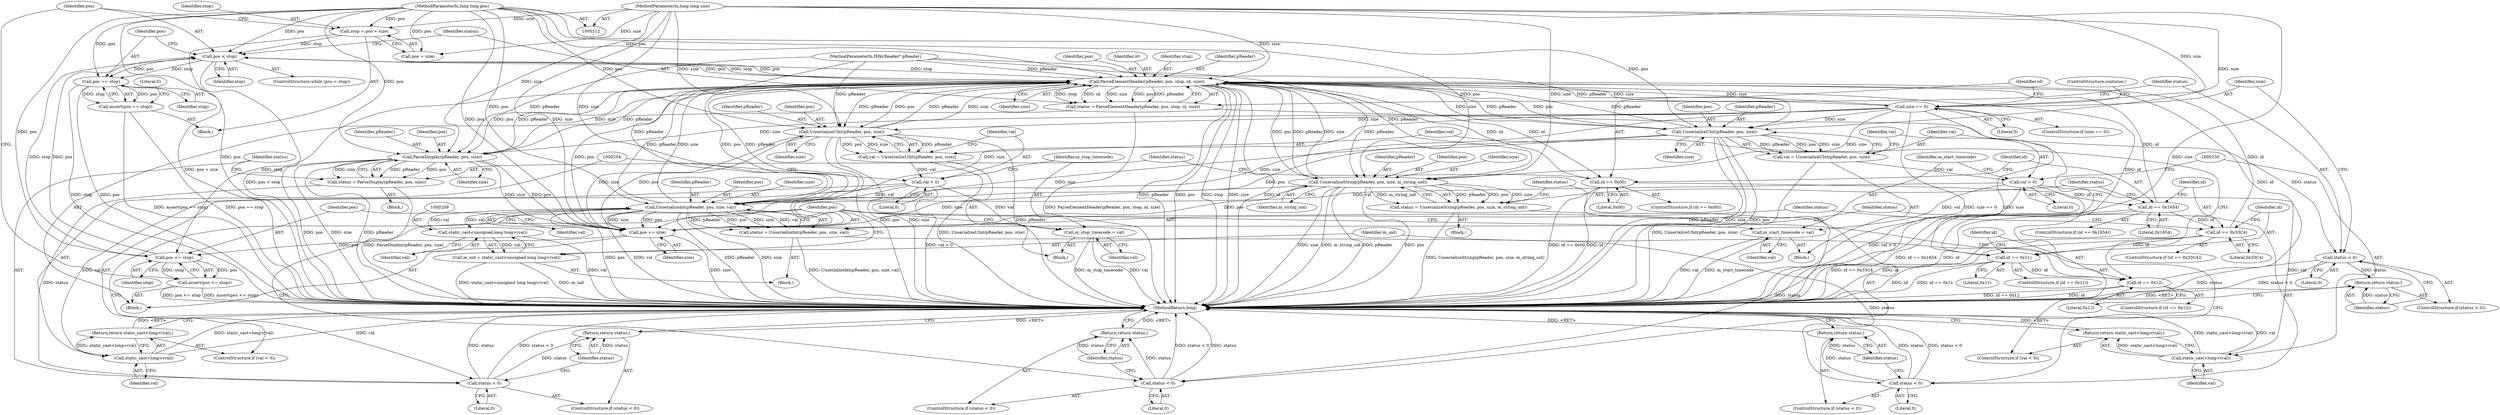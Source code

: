digraph "1_Android_cc274e2abe8b2a6698a5c47d8aa4bb45f1f9538d_38@integer" {
"1000118" [label="(Call,stop = pos + size)"];
"1000114" [label="(MethodParameterIn,long long pos)"];
"1000115" [label="(MethodParameterIn,long long size)"];
"1000124" [label="(Call,pos < stop)"];
"1000133" [label="(Call,ParseElementHeader(pReader, pos, stop, id, size))"];
"1000131" [label="(Call,status = ParseElementHeader(pReader, pos, stop, id, size))"];
"1000140" [label="(Call,status < 0)"];
"1000143" [label="(Return,return status;)"];
"1000146" [label="(Call,size == 0)"];
"1000157" [label="(Call,ParseDisplay(pReader, pos, size))"];
"1000155" [label="(Call,status = ParseDisplay(pReader, pos, size))"];
"1000162" [label="(Call,status < 0)"];
"1000165" [label="(Return,return status;)"];
"1000259" [label="(Call,pos += size)"];
"1000263" [label="(Call,pos <= stop)"];
"1000262" [label="(Call,assert(pos <= stop))"];
"1000175" [label="(Call,UnserializeString(pReader, pos, size, m_string_uid))"];
"1000173" [label="(Call,status = UnserializeString(pReader, pos, size, m_string_uid))"];
"1000181" [label="(Call,status < 0)"];
"1000184" [label="(Return,return status;)"];
"1000195" [label="(Call,UnserializeInt(pReader, pos, size, val))"];
"1000193" [label="(Call,status = UnserializeInt(pReader, pos, size, val))"];
"1000201" [label="(Call,status < 0)"];
"1000204" [label="(Return,return status;)"];
"1000208" [label="(Call,static_cast<unsigned long long>(val))"];
"1000206" [label="(Call,m_uid = static_cast<unsigned long long>(val))"];
"1000220" [label="(Call,UnserializeUInt(pReader, pos, size))"];
"1000218" [label="(Call,val = UnserializeUInt(pReader, pos, size))"];
"1000225" [label="(Call,val < 0)"];
"1000229" [label="(Call,static_cast<long>(val))"];
"1000228" [label="(Return,return static_cast<long>(val);)"];
"1000232" [label="(Call,m_start_timecode = val)"];
"1000244" [label="(Call,UnserializeUInt(pReader, pos, size))"];
"1000242" [label="(Call,val = UnserializeUInt(pReader, pos, size))"];
"1000249" [label="(Call,val < 0)"];
"1000253" [label="(Call,static_cast<long>(val))"];
"1000252" [label="(Return,return static_cast<long>(val);)"];
"1000256" [label="(Call,m_stop_timecode = val)"];
"1000151" [label="(Call,id == 0x00)"];
"1000169" [label="(Call,id == 0x1654)"];
"1000188" [label="(Call,id == 0x33C4)"];
"1000213" [label="(Call,id == 0x11)"];
"1000237" [label="(Call,id == 0x12)"];
"1000267" [label="(Call,pos == stop)"];
"1000266" [label="(Call,assert(pos == stop))"];
"1000177" [label="(Identifier,pos)"];
"1000215" [label="(Literal,0x11)"];
"1000222" [label="(Identifier,pos)"];
"1000153" [label="(Literal,0x00)"];
"1000114" [label="(MethodParameterIn,long long pos)"];
"1000236" [label="(ControlStructure,if (id == 0x12))"];
"1000225" [label="(Call,val < 0)"];
"1000247" [label="(Identifier,size)"];
"1000116" [label="(Block,)"];
"1000216" [label="(Block,)"];
"1000171" [label="(Literal,0x1654)"];
"1000154" [label="(Block,)"];
"1000234" [label="(Identifier,val)"];
"1000131" [label="(Call,status = ParseElementHeader(pReader, pos, stop, id, size))"];
"1000240" [label="(Block,)"];
"1000172" [label="(Block,)"];
"1000265" [label="(Identifier,stop)"];
"1000268" [label="(Identifier,pos)"];
"1000203" [label="(Literal,0)"];
"1000250" [label="(Identifier,val)"];
"1000232" [label="(Call,m_start_timecode = val)"];
"1000193" [label="(Call,status = UnserializeInt(pReader, pos, size, val))"];
"1000145" [label="(ControlStructure,if (size == 0))"];
"1000255" [label="(Identifier,val)"];
"1000219" [label="(Identifier,val)"];
"1000180" [label="(ControlStructure,if (status < 0))"];
"1000266" [label="(Call,assert(pos == stop))"];
"1000228" [label="(Return,return static_cast<long>(val);)"];
"1000258" [label="(Identifier,val)"];
"1000269" [label="(Identifier,stop)"];
"1000147" [label="(Identifier,size)"];
"1000142" [label="(Literal,0)"];
"1000184" [label="(Return,return status;)"];
"1000118" [label="(Call,stop = pos + size)"];
"1000199" [label="(Identifier,val)"];
"1000113" [label="(MethodParameterIn,IMkvReader* pReader)"];
"1000135" [label="(Identifier,pos)"];
"1000272" [label="(MethodReturn,long)"];
"1000233" [label="(Identifier,m_start_timecode)"];
"1000229" [label="(Call,static_cast<long>(val))"];
"1000156" [label="(Identifier,status)"];
"1000208" [label="(Call,static_cast<unsigned long long>(val))"];
"1000262" [label="(Call,assert(pos <= stop))"];
"1000183" [label="(Literal,0)"];
"1000151" [label="(Call,id == 0x00)"];
"1000249" [label="(Call,val < 0)"];
"1000271" [label="(Literal,0)"];
"1000165" [label="(Return,return status;)"];
"1000166" [label="(Identifier,status)"];
"1000139" [label="(ControlStructure,if (status < 0))"];
"1000187" [label="(ControlStructure,if (id == 0x33C4))"];
"1000173" [label="(Call,status = UnserializeString(pReader, pos, size, m_string_uid))"];
"1000115" [label="(MethodParameterIn,long long size)"];
"1000158" [label="(Identifier,pReader)"];
"1000264" [label="(Identifier,pos)"];
"1000161" [label="(ControlStructure,if (status < 0))"];
"1000231" [label="(Identifier,val)"];
"1000182" [label="(Identifier,status)"];
"1000214" [label="(Identifier,id)"];
"1000194" [label="(Identifier,status)"];
"1000205" [label="(Identifier,status)"];
"1000206" [label="(Call,m_uid = static_cast<unsigned long long>(val))"];
"1000119" [label="(Identifier,stop)"];
"1000174" [label="(Identifier,status)"];
"1000196" [label="(Identifier,pReader)"];
"1000175" [label="(Call,UnserializeString(pReader, pos, size, m_string_uid))"];
"1000152" [label="(Identifier,id)"];
"1000202" [label="(Identifier,status)"];
"1000185" [label="(Identifier,status)"];
"1000221" [label="(Identifier,pReader)"];
"1000168" [label="(ControlStructure,if (id == 0x1654))"];
"1000220" [label="(Call,UnserializeUInt(pReader, pos, size))"];
"1000188" [label="(Call,id == 0x33C4)"];
"1000259" [label="(Call,pos += size)"];
"1000159" [label="(Identifier,pos)"];
"1000189" [label="(Identifier,id)"];
"1000162" [label="(Call,status < 0)"];
"1000267" [label="(Call,pos == stop)"];
"1000245" [label="(Identifier,pReader)"];
"1000237" [label="(Call,id == 0x12)"];
"1000146" [label="(Call,size == 0)"];
"1000150" [label="(ControlStructure,if (id == 0x00))"];
"1000226" [label="(Identifier,val)"];
"1000190" [label="(Literal,0x33C4)"];
"1000141" [label="(Identifier,status)"];
"1000169" [label="(Call,id == 0x1654)"];
"1000191" [label="(Block,)"];
"1000149" [label="(ControlStructure,continue;)"];
"1000207" [label="(Identifier,m_uid)"];
"1000210" [label="(Identifier,val)"];
"1000120" [label="(Call,pos + size)"];
"1000256" [label="(Call,m_stop_timecode = val)"];
"1000160" [label="(Identifier,size)"];
"1000218" [label="(Call,val = UnserializeUInt(pReader, pos, size))"];
"1000157" [label="(Call,ParseDisplay(pReader, pos, size))"];
"1000224" [label="(ControlStructure,if (val < 0))"];
"1000246" [label="(Identifier,pos)"];
"1000239" [label="(Literal,0x12)"];
"1000195" [label="(Call,UnserializeInt(pReader, pos, size, val))"];
"1000238" [label="(Identifier,id)"];
"1000181" [label="(Call,status < 0)"];
"1000138" [label="(Identifier,size)"];
"1000227" [label="(Literal,0)"];
"1000178" [label="(Identifier,size)"];
"1000243" [label="(Identifier,val)"];
"1000253" [label="(Call,static_cast<long>(val))"];
"1000155" [label="(Call,status = ParseDisplay(pReader, pos, size))"];
"1000133" [label="(Call,ParseElementHeader(pReader, pos, stop, id, size))"];
"1000204" [label="(Return,return status;)"];
"1000132" [label="(Identifier,status)"];
"1000176" [label="(Identifier,pReader)"];
"1000263" [label="(Call,pos <= stop)"];
"1000261" [label="(Identifier,size)"];
"1000257" [label="(Identifier,m_stop_timecode)"];
"1000148" [label="(Literal,0)"];
"1000163" [label="(Identifier,status)"];
"1000244" [label="(Call,UnserializeUInt(pReader, pos, size))"];
"1000213" [label="(Call,id == 0x11)"];
"1000140" [label="(Call,status < 0)"];
"1000137" [label="(Identifier,id)"];
"1000212" [label="(ControlStructure,if (id == 0x11))"];
"1000127" [label="(Block,)"];
"1000252" [label="(Return,return static_cast<long>(val);)"];
"1000144" [label="(Identifier,status)"];
"1000179" [label="(Identifier,m_string_uid)"];
"1000126" [label="(Identifier,stop)"];
"1000260" [label="(Identifier,pos)"];
"1000201" [label="(Call,status < 0)"];
"1000242" [label="(Call,val = UnserializeUInt(pReader, pos, size))"];
"1000223" [label="(Identifier,size)"];
"1000164" [label="(Literal,0)"];
"1000125" [label="(Identifier,pos)"];
"1000170" [label="(Identifier,id)"];
"1000123" [label="(ControlStructure,while (pos < stop))"];
"1000136" [label="(Identifier,stop)"];
"1000197" [label="(Identifier,pos)"];
"1000200" [label="(ControlStructure,if (status < 0))"];
"1000124" [label="(Call,pos < stop)"];
"1000198" [label="(Identifier,size)"];
"1000251" [label="(Literal,0)"];
"1000248" [label="(ControlStructure,if (val < 0))"];
"1000134" [label="(Identifier,pReader)"];
"1000143" [label="(Return,return status;)"];
"1000118" -> "1000116"  [label="AST: "];
"1000118" -> "1000120"  [label="CFG: "];
"1000119" -> "1000118"  [label="AST: "];
"1000120" -> "1000118"  [label="AST: "];
"1000125" -> "1000118"  [label="CFG: "];
"1000118" -> "1000272"  [label="DDG: pos + size"];
"1000114" -> "1000118"  [label="DDG: pos"];
"1000115" -> "1000118"  [label="DDG: size"];
"1000118" -> "1000124"  [label="DDG: stop"];
"1000114" -> "1000112"  [label="AST: "];
"1000114" -> "1000272"  [label="DDG: pos"];
"1000114" -> "1000120"  [label="DDG: pos"];
"1000114" -> "1000124"  [label="DDG: pos"];
"1000114" -> "1000133"  [label="DDG: pos"];
"1000114" -> "1000157"  [label="DDG: pos"];
"1000114" -> "1000175"  [label="DDG: pos"];
"1000114" -> "1000195"  [label="DDG: pos"];
"1000114" -> "1000220"  [label="DDG: pos"];
"1000114" -> "1000244"  [label="DDG: pos"];
"1000114" -> "1000259"  [label="DDG: pos"];
"1000114" -> "1000263"  [label="DDG: pos"];
"1000114" -> "1000267"  [label="DDG: pos"];
"1000115" -> "1000112"  [label="AST: "];
"1000115" -> "1000272"  [label="DDG: size"];
"1000115" -> "1000120"  [label="DDG: size"];
"1000115" -> "1000133"  [label="DDG: size"];
"1000115" -> "1000146"  [label="DDG: size"];
"1000115" -> "1000157"  [label="DDG: size"];
"1000115" -> "1000175"  [label="DDG: size"];
"1000115" -> "1000195"  [label="DDG: size"];
"1000115" -> "1000220"  [label="DDG: size"];
"1000115" -> "1000244"  [label="DDG: size"];
"1000115" -> "1000259"  [label="DDG: size"];
"1000124" -> "1000123"  [label="AST: "];
"1000124" -> "1000126"  [label="CFG: "];
"1000125" -> "1000124"  [label="AST: "];
"1000126" -> "1000124"  [label="AST: "];
"1000132" -> "1000124"  [label="CFG: "];
"1000268" -> "1000124"  [label="CFG: "];
"1000124" -> "1000272"  [label="DDG: pos < stop"];
"1000133" -> "1000124"  [label="DDG: pos"];
"1000133" -> "1000124"  [label="DDG: stop"];
"1000263" -> "1000124"  [label="DDG: pos"];
"1000263" -> "1000124"  [label="DDG: stop"];
"1000124" -> "1000133"  [label="DDG: pos"];
"1000124" -> "1000133"  [label="DDG: stop"];
"1000124" -> "1000267"  [label="DDG: pos"];
"1000124" -> "1000267"  [label="DDG: stop"];
"1000133" -> "1000131"  [label="AST: "];
"1000133" -> "1000138"  [label="CFG: "];
"1000134" -> "1000133"  [label="AST: "];
"1000135" -> "1000133"  [label="AST: "];
"1000136" -> "1000133"  [label="AST: "];
"1000137" -> "1000133"  [label="AST: "];
"1000138" -> "1000133"  [label="AST: "];
"1000131" -> "1000133"  [label="CFG: "];
"1000133" -> "1000272"  [label="DDG: pReader"];
"1000133" -> "1000272"  [label="DDG: pos"];
"1000133" -> "1000272"  [label="DDG: stop"];
"1000133" -> "1000272"  [label="DDG: size"];
"1000133" -> "1000272"  [label="DDG: id"];
"1000133" -> "1000131"  [label="DDG: stop"];
"1000133" -> "1000131"  [label="DDG: id"];
"1000133" -> "1000131"  [label="DDG: size"];
"1000133" -> "1000131"  [label="DDG: pos"];
"1000133" -> "1000131"  [label="DDG: pReader"];
"1000220" -> "1000133"  [label="DDG: pReader"];
"1000220" -> "1000133"  [label="DDG: size"];
"1000175" -> "1000133"  [label="DDG: pReader"];
"1000175" -> "1000133"  [label="DDG: size"];
"1000244" -> "1000133"  [label="DDG: pReader"];
"1000244" -> "1000133"  [label="DDG: size"];
"1000195" -> "1000133"  [label="DDG: pReader"];
"1000195" -> "1000133"  [label="DDG: size"];
"1000157" -> "1000133"  [label="DDG: pReader"];
"1000157" -> "1000133"  [label="DDG: size"];
"1000113" -> "1000133"  [label="DDG: pReader"];
"1000151" -> "1000133"  [label="DDG: id"];
"1000169" -> "1000133"  [label="DDG: id"];
"1000237" -> "1000133"  [label="DDG: id"];
"1000213" -> "1000133"  [label="DDG: id"];
"1000188" -> "1000133"  [label="DDG: id"];
"1000146" -> "1000133"  [label="DDG: size"];
"1000133" -> "1000146"  [label="DDG: size"];
"1000133" -> "1000151"  [label="DDG: id"];
"1000133" -> "1000157"  [label="DDG: pReader"];
"1000133" -> "1000157"  [label="DDG: pos"];
"1000133" -> "1000175"  [label="DDG: pReader"];
"1000133" -> "1000175"  [label="DDG: pos"];
"1000133" -> "1000195"  [label="DDG: pReader"];
"1000133" -> "1000195"  [label="DDG: pos"];
"1000133" -> "1000220"  [label="DDG: pReader"];
"1000133" -> "1000220"  [label="DDG: pos"];
"1000133" -> "1000244"  [label="DDG: pReader"];
"1000133" -> "1000244"  [label="DDG: pos"];
"1000133" -> "1000259"  [label="DDG: pos"];
"1000133" -> "1000263"  [label="DDG: stop"];
"1000131" -> "1000127"  [label="AST: "];
"1000132" -> "1000131"  [label="AST: "];
"1000141" -> "1000131"  [label="CFG: "];
"1000131" -> "1000272"  [label="DDG: ParseElementHeader(pReader, pos, stop, id, size)"];
"1000131" -> "1000140"  [label="DDG: status"];
"1000140" -> "1000139"  [label="AST: "];
"1000140" -> "1000142"  [label="CFG: "];
"1000141" -> "1000140"  [label="AST: "];
"1000142" -> "1000140"  [label="AST: "];
"1000144" -> "1000140"  [label="CFG: "];
"1000147" -> "1000140"  [label="CFG: "];
"1000140" -> "1000272"  [label="DDG: status"];
"1000140" -> "1000272"  [label="DDG: status < 0"];
"1000140" -> "1000143"  [label="DDG: status"];
"1000143" -> "1000139"  [label="AST: "];
"1000143" -> "1000144"  [label="CFG: "];
"1000144" -> "1000143"  [label="AST: "];
"1000272" -> "1000143"  [label="CFG: "];
"1000143" -> "1000272"  [label="DDG: <RET>"];
"1000144" -> "1000143"  [label="DDG: status"];
"1000146" -> "1000145"  [label="AST: "];
"1000146" -> "1000148"  [label="CFG: "];
"1000147" -> "1000146"  [label="AST: "];
"1000148" -> "1000146"  [label="AST: "];
"1000149" -> "1000146"  [label="CFG: "];
"1000152" -> "1000146"  [label="CFG: "];
"1000146" -> "1000272"  [label="DDG: size"];
"1000146" -> "1000272"  [label="DDG: size == 0"];
"1000146" -> "1000157"  [label="DDG: size"];
"1000146" -> "1000175"  [label="DDG: size"];
"1000146" -> "1000195"  [label="DDG: size"];
"1000146" -> "1000220"  [label="DDG: size"];
"1000146" -> "1000244"  [label="DDG: size"];
"1000146" -> "1000259"  [label="DDG: size"];
"1000157" -> "1000155"  [label="AST: "];
"1000157" -> "1000160"  [label="CFG: "];
"1000158" -> "1000157"  [label="AST: "];
"1000159" -> "1000157"  [label="AST: "];
"1000160" -> "1000157"  [label="AST: "];
"1000155" -> "1000157"  [label="CFG: "];
"1000157" -> "1000272"  [label="DDG: pos"];
"1000157" -> "1000272"  [label="DDG: size"];
"1000157" -> "1000272"  [label="DDG: pReader"];
"1000157" -> "1000155"  [label="DDG: pReader"];
"1000157" -> "1000155"  [label="DDG: pos"];
"1000157" -> "1000155"  [label="DDG: size"];
"1000113" -> "1000157"  [label="DDG: pReader"];
"1000157" -> "1000259"  [label="DDG: size"];
"1000157" -> "1000259"  [label="DDG: pos"];
"1000155" -> "1000154"  [label="AST: "];
"1000156" -> "1000155"  [label="AST: "];
"1000163" -> "1000155"  [label="CFG: "];
"1000155" -> "1000272"  [label="DDG: ParseDisplay(pReader, pos, size)"];
"1000155" -> "1000162"  [label="DDG: status"];
"1000162" -> "1000161"  [label="AST: "];
"1000162" -> "1000164"  [label="CFG: "];
"1000163" -> "1000162"  [label="AST: "];
"1000164" -> "1000162"  [label="AST: "];
"1000166" -> "1000162"  [label="CFG: "];
"1000260" -> "1000162"  [label="CFG: "];
"1000162" -> "1000272"  [label="DDG: status"];
"1000162" -> "1000272"  [label="DDG: status < 0"];
"1000162" -> "1000165"  [label="DDG: status"];
"1000165" -> "1000161"  [label="AST: "];
"1000165" -> "1000166"  [label="CFG: "];
"1000166" -> "1000165"  [label="AST: "];
"1000272" -> "1000165"  [label="CFG: "];
"1000165" -> "1000272"  [label="DDG: <RET>"];
"1000166" -> "1000165"  [label="DDG: status"];
"1000259" -> "1000127"  [label="AST: "];
"1000259" -> "1000261"  [label="CFG: "];
"1000260" -> "1000259"  [label="AST: "];
"1000261" -> "1000259"  [label="AST: "];
"1000264" -> "1000259"  [label="CFG: "];
"1000259" -> "1000272"  [label="DDG: size"];
"1000175" -> "1000259"  [label="DDG: size"];
"1000175" -> "1000259"  [label="DDG: pos"];
"1000220" -> "1000259"  [label="DDG: size"];
"1000220" -> "1000259"  [label="DDG: pos"];
"1000244" -> "1000259"  [label="DDG: size"];
"1000244" -> "1000259"  [label="DDG: pos"];
"1000195" -> "1000259"  [label="DDG: size"];
"1000195" -> "1000259"  [label="DDG: pos"];
"1000259" -> "1000263"  [label="DDG: pos"];
"1000263" -> "1000262"  [label="AST: "];
"1000263" -> "1000265"  [label="CFG: "];
"1000264" -> "1000263"  [label="AST: "];
"1000265" -> "1000263"  [label="AST: "];
"1000262" -> "1000263"  [label="CFG: "];
"1000263" -> "1000262"  [label="DDG: pos"];
"1000263" -> "1000262"  [label="DDG: stop"];
"1000262" -> "1000127"  [label="AST: "];
"1000125" -> "1000262"  [label="CFG: "];
"1000262" -> "1000272"  [label="DDG: assert(pos <= stop)"];
"1000262" -> "1000272"  [label="DDG: pos <= stop"];
"1000175" -> "1000173"  [label="AST: "];
"1000175" -> "1000179"  [label="CFG: "];
"1000176" -> "1000175"  [label="AST: "];
"1000177" -> "1000175"  [label="AST: "];
"1000178" -> "1000175"  [label="AST: "];
"1000179" -> "1000175"  [label="AST: "];
"1000173" -> "1000175"  [label="CFG: "];
"1000175" -> "1000272"  [label="DDG: size"];
"1000175" -> "1000272"  [label="DDG: m_string_uid"];
"1000175" -> "1000272"  [label="DDG: pReader"];
"1000175" -> "1000272"  [label="DDG: pos"];
"1000175" -> "1000173"  [label="DDG: pReader"];
"1000175" -> "1000173"  [label="DDG: pos"];
"1000175" -> "1000173"  [label="DDG: size"];
"1000175" -> "1000173"  [label="DDG: m_string_uid"];
"1000113" -> "1000175"  [label="DDG: pReader"];
"1000173" -> "1000172"  [label="AST: "];
"1000174" -> "1000173"  [label="AST: "];
"1000182" -> "1000173"  [label="CFG: "];
"1000173" -> "1000272"  [label="DDG: UnserializeString(pReader, pos, size, m_string_uid)"];
"1000173" -> "1000181"  [label="DDG: status"];
"1000181" -> "1000180"  [label="AST: "];
"1000181" -> "1000183"  [label="CFG: "];
"1000182" -> "1000181"  [label="AST: "];
"1000183" -> "1000181"  [label="AST: "];
"1000185" -> "1000181"  [label="CFG: "];
"1000260" -> "1000181"  [label="CFG: "];
"1000181" -> "1000272"  [label="DDG: status < 0"];
"1000181" -> "1000272"  [label="DDG: status"];
"1000181" -> "1000184"  [label="DDG: status"];
"1000184" -> "1000180"  [label="AST: "];
"1000184" -> "1000185"  [label="CFG: "];
"1000185" -> "1000184"  [label="AST: "];
"1000272" -> "1000184"  [label="CFG: "];
"1000184" -> "1000272"  [label="DDG: <RET>"];
"1000185" -> "1000184"  [label="DDG: status"];
"1000195" -> "1000193"  [label="AST: "];
"1000195" -> "1000199"  [label="CFG: "];
"1000196" -> "1000195"  [label="AST: "];
"1000197" -> "1000195"  [label="AST: "];
"1000198" -> "1000195"  [label="AST: "];
"1000199" -> "1000195"  [label="AST: "];
"1000193" -> "1000195"  [label="CFG: "];
"1000195" -> "1000272"  [label="DDG: pos"];
"1000195" -> "1000272"  [label="DDG: val"];
"1000195" -> "1000272"  [label="DDG: pReader"];
"1000195" -> "1000272"  [label="DDG: size"];
"1000195" -> "1000193"  [label="DDG: pReader"];
"1000195" -> "1000193"  [label="DDG: pos"];
"1000195" -> "1000193"  [label="DDG: size"];
"1000195" -> "1000193"  [label="DDG: val"];
"1000113" -> "1000195"  [label="DDG: pReader"];
"1000208" -> "1000195"  [label="DDG: val"];
"1000249" -> "1000195"  [label="DDG: val"];
"1000225" -> "1000195"  [label="DDG: val"];
"1000195" -> "1000208"  [label="DDG: val"];
"1000193" -> "1000191"  [label="AST: "];
"1000194" -> "1000193"  [label="AST: "];
"1000202" -> "1000193"  [label="CFG: "];
"1000193" -> "1000272"  [label="DDG: UnserializeInt(pReader, pos, size, val)"];
"1000193" -> "1000201"  [label="DDG: status"];
"1000201" -> "1000200"  [label="AST: "];
"1000201" -> "1000203"  [label="CFG: "];
"1000202" -> "1000201"  [label="AST: "];
"1000203" -> "1000201"  [label="AST: "];
"1000205" -> "1000201"  [label="CFG: "];
"1000207" -> "1000201"  [label="CFG: "];
"1000201" -> "1000272"  [label="DDG: status < 0"];
"1000201" -> "1000272"  [label="DDG: status"];
"1000201" -> "1000204"  [label="DDG: status"];
"1000204" -> "1000200"  [label="AST: "];
"1000204" -> "1000205"  [label="CFG: "];
"1000205" -> "1000204"  [label="AST: "];
"1000272" -> "1000204"  [label="CFG: "];
"1000204" -> "1000272"  [label="DDG: <RET>"];
"1000205" -> "1000204"  [label="DDG: status"];
"1000208" -> "1000206"  [label="AST: "];
"1000208" -> "1000210"  [label="CFG: "];
"1000209" -> "1000208"  [label="AST: "];
"1000210" -> "1000208"  [label="AST: "];
"1000206" -> "1000208"  [label="CFG: "];
"1000208" -> "1000272"  [label="DDG: val"];
"1000208" -> "1000206"  [label="DDG: val"];
"1000206" -> "1000191"  [label="AST: "];
"1000207" -> "1000206"  [label="AST: "];
"1000260" -> "1000206"  [label="CFG: "];
"1000206" -> "1000272"  [label="DDG: static_cast<unsigned long long>(val)"];
"1000206" -> "1000272"  [label="DDG: m_uid"];
"1000220" -> "1000218"  [label="AST: "];
"1000220" -> "1000223"  [label="CFG: "];
"1000221" -> "1000220"  [label="AST: "];
"1000222" -> "1000220"  [label="AST: "];
"1000223" -> "1000220"  [label="AST: "];
"1000218" -> "1000220"  [label="CFG: "];
"1000220" -> "1000272"  [label="DDG: pReader"];
"1000220" -> "1000272"  [label="DDG: size"];
"1000220" -> "1000272"  [label="DDG: pos"];
"1000220" -> "1000218"  [label="DDG: pReader"];
"1000220" -> "1000218"  [label="DDG: pos"];
"1000220" -> "1000218"  [label="DDG: size"];
"1000113" -> "1000220"  [label="DDG: pReader"];
"1000218" -> "1000216"  [label="AST: "];
"1000219" -> "1000218"  [label="AST: "];
"1000226" -> "1000218"  [label="CFG: "];
"1000218" -> "1000272"  [label="DDG: UnserializeUInt(pReader, pos, size)"];
"1000218" -> "1000225"  [label="DDG: val"];
"1000225" -> "1000224"  [label="AST: "];
"1000225" -> "1000227"  [label="CFG: "];
"1000226" -> "1000225"  [label="AST: "];
"1000227" -> "1000225"  [label="AST: "];
"1000230" -> "1000225"  [label="CFG: "];
"1000233" -> "1000225"  [label="CFG: "];
"1000225" -> "1000272"  [label="DDG: val < 0"];
"1000225" -> "1000229"  [label="DDG: val"];
"1000225" -> "1000232"  [label="DDG: val"];
"1000229" -> "1000228"  [label="AST: "];
"1000229" -> "1000231"  [label="CFG: "];
"1000230" -> "1000229"  [label="AST: "];
"1000231" -> "1000229"  [label="AST: "];
"1000228" -> "1000229"  [label="CFG: "];
"1000229" -> "1000272"  [label="DDG: static_cast<long>(val)"];
"1000229" -> "1000272"  [label="DDG: val"];
"1000229" -> "1000228"  [label="DDG: static_cast<long>(val)"];
"1000228" -> "1000224"  [label="AST: "];
"1000272" -> "1000228"  [label="CFG: "];
"1000228" -> "1000272"  [label="DDG: <RET>"];
"1000232" -> "1000216"  [label="AST: "];
"1000232" -> "1000234"  [label="CFG: "];
"1000233" -> "1000232"  [label="AST: "];
"1000234" -> "1000232"  [label="AST: "];
"1000260" -> "1000232"  [label="CFG: "];
"1000232" -> "1000272"  [label="DDG: m_start_timecode"];
"1000232" -> "1000272"  [label="DDG: val"];
"1000244" -> "1000242"  [label="AST: "];
"1000244" -> "1000247"  [label="CFG: "];
"1000245" -> "1000244"  [label="AST: "];
"1000246" -> "1000244"  [label="AST: "];
"1000247" -> "1000244"  [label="AST: "];
"1000242" -> "1000244"  [label="CFG: "];
"1000244" -> "1000272"  [label="DDG: pReader"];
"1000244" -> "1000272"  [label="DDG: pos"];
"1000244" -> "1000272"  [label="DDG: size"];
"1000244" -> "1000242"  [label="DDG: pReader"];
"1000244" -> "1000242"  [label="DDG: pos"];
"1000244" -> "1000242"  [label="DDG: size"];
"1000113" -> "1000244"  [label="DDG: pReader"];
"1000242" -> "1000240"  [label="AST: "];
"1000243" -> "1000242"  [label="AST: "];
"1000250" -> "1000242"  [label="CFG: "];
"1000242" -> "1000272"  [label="DDG: UnserializeUInt(pReader, pos, size)"];
"1000242" -> "1000249"  [label="DDG: val"];
"1000249" -> "1000248"  [label="AST: "];
"1000249" -> "1000251"  [label="CFG: "];
"1000250" -> "1000249"  [label="AST: "];
"1000251" -> "1000249"  [label="AST: "];
"1000254" -> "1000249"  [label="CFG: "];
"1000257" -> "1000249"  [label="CFG: "];
"1000249" -> "1000272"  [label="DDG: val < 0"];
"1000249" -> "1000253"  [label="DDG: val"];
"1000249" -> "1000256"  [label="DDG: val"];
"1000253" -> "1000252"  [label="AST: "];
"1000253" -> "1000255"  [label="CFG: "];
"1000254" -> "1000253"  [label="AST: "];
"1000255" -> "1000253"  [label="AST: "];
"1000252" -> "1000253"  [label="CFG: "];
"1000253" -> "1000272"  [label="DDG: static_cast<long>(val)"];
"1000253" -> "1000272"  [label="DDG: val"];
"1000253" -> "1000252"  [label="DDG: static_cast<long>(val)"];
"1000252" -> "1000248"  [label="AST: "];
"1000272" -> "1000252"  [label="CFG: "];
"1000252" -> "1000272"  [label="DDG: <RET>"];
"1000256" -> "1000240"  [label="AST: "];
"1000256" -> "1000258"  [label="CFG: "];
"1000257" -> "1000256"  [label="AST: "];
"1000258" -> "1000256"  [label="AST: "];
"1000260" -> "1000256"  [label="CFG: "];
"1000256" -> "1000272"  [label="DDG: val"];
"1000256" -> "1000272"  [label="DDG: m_stop_timecode"];
"1000151" -> "1000150"  [label="AST: "];
"1000151" -> "1000153"  [label="CFG: "];
"1000152" -> "1000151"  [label="AST: "];
"1000153" -> "1000151"  [label="AST: "];
"1000156" -> "1000151"  [label="CFG: "];
"1000170" -> "1000151"  [label="CFG: "];
"1000151" -> "1000272"  [label="DDG: id == 0x00"];
"1000151" -> "1000272"  [label="DDG: id"];
"1000151" -> "1000169"  [label="DDG: id"];
"1000169" -> "1000168"  [label="AST: "];
"1000169" -> "1000171"  [label="CFG: "];
"1000170" -> "1000169"  [label="AST: "];
"1000171" -> "1000169"  [label="AST: "];
"1000174" -> "1000169"  [label="CFG: "];
"1000189" -> "1000169"  [label="CFG: "];
"1000169" -> "1000272"  [label="DDG: id == 0x1654"];
"1000169" -> "1000272"  [label="DDG: id"];
"1000169" -> "1000188"  [label="DDG: id"];
"1000188" -> "1000187"  [label="AST: "];
"1000188" -> "1000190"  [label="CFG: "];
"1000189" -> "1000188"  [label="AST: "];
"1000190" -> "1000188"  [label="AST: "];
"1000194" -> "1000188"  [label="CFG: "];
"1000214" -> "1000188"  [label="CFG: "];
"1000188" -> "1000272"  [label="DDG: id == 0x33C4"];
"1000188" -> "1000272"  [label="DDG: id"];
"1000188" -> "1000213"  [label="DDG: id"];
"1000213" -> "1000212"  [label="AST: "];
"1000213" -> "1000215"  [label="CFG: "];
"1000214" -> "1000213"  [label="AST: "];
"1000215" -> "1000213"  [label="AST: "];
"1000219" -> "1000213"  [label="CFG: "];
"1000238" -> "1000213"  [label="CFG: "];
"1000213" -> "1000272"  [label="DDG: id"];
"1000213" -> "1000272"  [label="DDG: id == 0x11"];
"1000213" -> "1000237"  [label="DDG: id"];
"1000237" -> "1000236"  [label="AST: "];
"1000237" -> "1000239"  [label="CFG: "];
"1000238" -> "1000237"  [label="AST: "];
"1000239" -> "1000237"  [label="AST: "];
"1000243" -> "1000237"  [label="CFG: "];
"1000260" -> "1000237"  [label="CFG: "];
"1000237" -> "1000272"  [label="DDG: id == 0x12"];
"1000237" -> "1000272"  [label="DDG: id"];
"1000267" -> "1000266"  [label="AST: "];
"1000267" -> "1000269"  [label="CFG: "];
"1000268" -> "1000267"  [label="AST: "];
"1000269" -> "1000267"  [label="AST: "];
"1000266" -> "1000267"  [label="CFG: "];
"1000267" -> "1000272"  [label="DDG: stop"];
"1000267" -> "1000272"  [label="DDG: pos"];
"1000267" -> "1000266"  [label="DDG: pos"];
"1000267" -> "1000266"  [label="DDG: stop"];
"1000266" -> "1000116"  [label="AST: "];
"1000271" -> "1000266"  [label="CFG: "];
"1000266" -> "1000272"  [label="DDG: pos == stop"];
"1000266" -> "1000272"  [label="DDG: assert(pos == stop)"];
}
